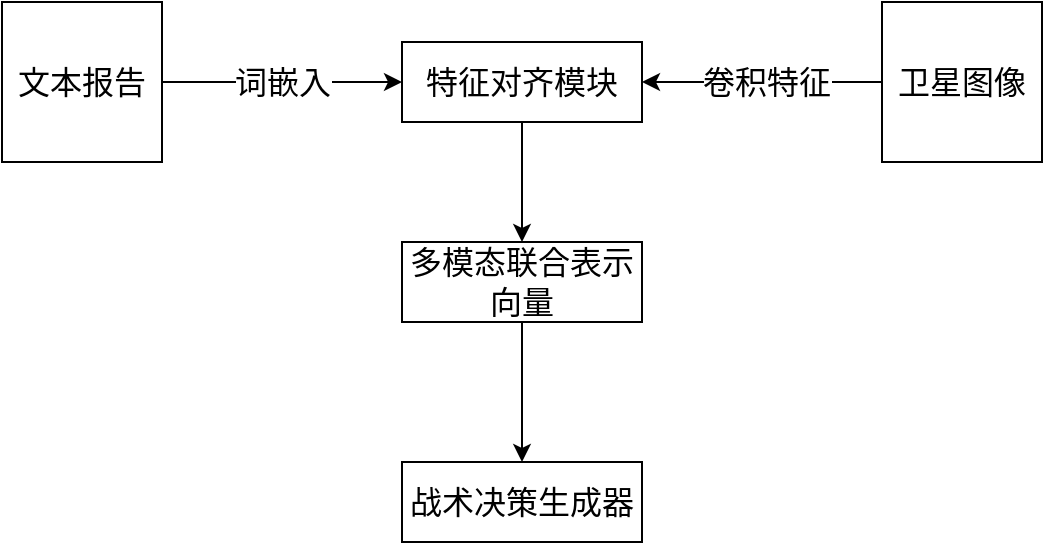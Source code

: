 <mxfile version="28.0.7">
  <diagram name="第 1 页" id="NDJbeMAw5n0Vsw2L660t">
    <mxGraphModel dx="776" dy="1138" grid="1" gridSize="10" guides="1" tooltips="1" connect="1" arrows="1" fold="1" page="1" pageScale="1" pageWidth="5000" pageHeight="5000" math="0" shadow="0">
      <root>
        <mxCell id="0" />
        <mxCell id="1" parent="0" />
        <mxCell id="PwG927auIjGhLrH15tSz-5" style="edgeStyle=orthogonalEdgeStyle;rounded=0;orthogonalLoop=1;jettySize=auto;html=1;fontSize=16;" edge="1" parent="1" source="PwG927auIjGhLrH15tSz-3" target="PwG927auIjGhLrH15tSz-4">
          <mxGeometry relative="1" as="geometry" />
        </mxCell>
        <mxCell id="PwG927auIjGhLrH15tSz-6" value="词嵌入" style="edgeLabel;html=1;align=center;verticalAlign=middle;resizable=0;points=[];fontSize=16;" vertex="1" connectable="0" parent="PwG927auIjGhLrH15tSz-5">
          <mxGeometry x="0.05" y="-2" relative="1" as="geometry">
            <mxPoint x="-3" y="-2" as="offset" />
          </mxGeometry>
        </mxCell>
        <mxCell id="PwG927auIjGhLrH15tSz-3" value="文本报告" style="rounded=0;whiteSpace=wrap;html=1;fontSize=16;" vertex="1" parent="1">
          <mxGeometry x="80" y="120" width="80" height="80" as="geometry" />
        </mxCell>
        <mxCell id="PwG927auIjGhLrH15tSz-13" style="edgeStyle=orthogonalEdgeStyle;rounded=0;orthogonalLoop=1;jettySize=auto;html=1;entryX=0.5;entryY=0;entryDx=0;entryDy=0;fontSize=16;" edge="1" parent="1" source="PwG927auIjGhLrH15tSz-4" target="PwG927auIjGhLrH15tSz-11">
          <mxGeometry relative="1" as="geometry" />
        </mxCell>
        <mxCell id="PwG927auIjGhLrH15tSz-4" value="特征对齐模块" style="rounded=0;whiteSpace=wrap;html=1;fontSize=16;" vertex="1" parent="1">
          <mxGeometry x="280" y="140" width="120" height="40" as="geometry" />
        </mxCell>
        <mxCell id="PwG927auIjGhLrH15tSz-8" style="edgeStyle=orthogonalEdgeStyle;rounded=0;orthogonalLoop=1;jettySize=auto;html=1;entryX=1;entryY=0.5;entryDx=0;entryDy=0;fontSize=16;" edge="1" parent="1" source="PwG927auIjGhLrH15tSz-7" target="PwG927auIjGhLrH15tSz-4">
          <mxGeometry relative="1" as="geometry" />
        </mxCell>
        <mxCell id="PwG927auIjGhLrH15tSz-10" value="卷积特征" style="edgeLabel;html=1;align=center;verticalAlign=middle;resizable=0;points=[];fontSize=16;" vertex="1" connectable="0" parent="PwG927auIjGhLrH15tSz-8">
          <mxGeometry x="-0.033" relative="1" as="geometry">
            <mxPoint as="offset" />
          </mxGeometry>
        </mxCell>
        <mxCell id="PwG927auIjGhLrH15tSz-7" value="卫星图像" style="rounded=0;whiteSpace=wrap;html=1;fontSize=16;" vertex="1" parent="1">
          <mxGeometry x="520" y="120" width="80" height="80" as="geometry" />
        </mxCell>
        <mxCell id="PwG927auIjGhLrH15tSz-14" style="edgeStyle=orthogonalEdgeStyle;rounded=0;orthogonalLoop=1;jettySize=auto;html=1;entryX=0.5;entryY=0;entryDx=0;entryDy=0;fontSize=16;" edge="1" parent="1" source="PwG927auIjGhLrH15tSz-11" target="PwG927auIjGhLrH15tSz-12">
          <mxGeometry relative="1" as="geometry" />
        </mxCell>
        <mxCell id="PwG927auIjGhLrH15tSz-11" value="多模态联合表示向量" style="rounded=0;whiteSpace=wrap;html=1;fontSize=16;" vertex="1" parent="1">
          <mxGeometry x="280" y="240" width="120" height="40" as="geometry" />
        </mxCell>
        <mxCell id="PwG927auIjGhLrH15tSz-12" value="战术决策生成器" style="rounded=0;whiteSpace=wrap;html=1;fontSize=16;" vertex="1" parent="1">
          <mxGeometry x="280" y="350" width="120" height="40" as="geometry" />
        </mxCell>
      </root>
    </mxGraphModel>
  </diagram>
</mxfile>
